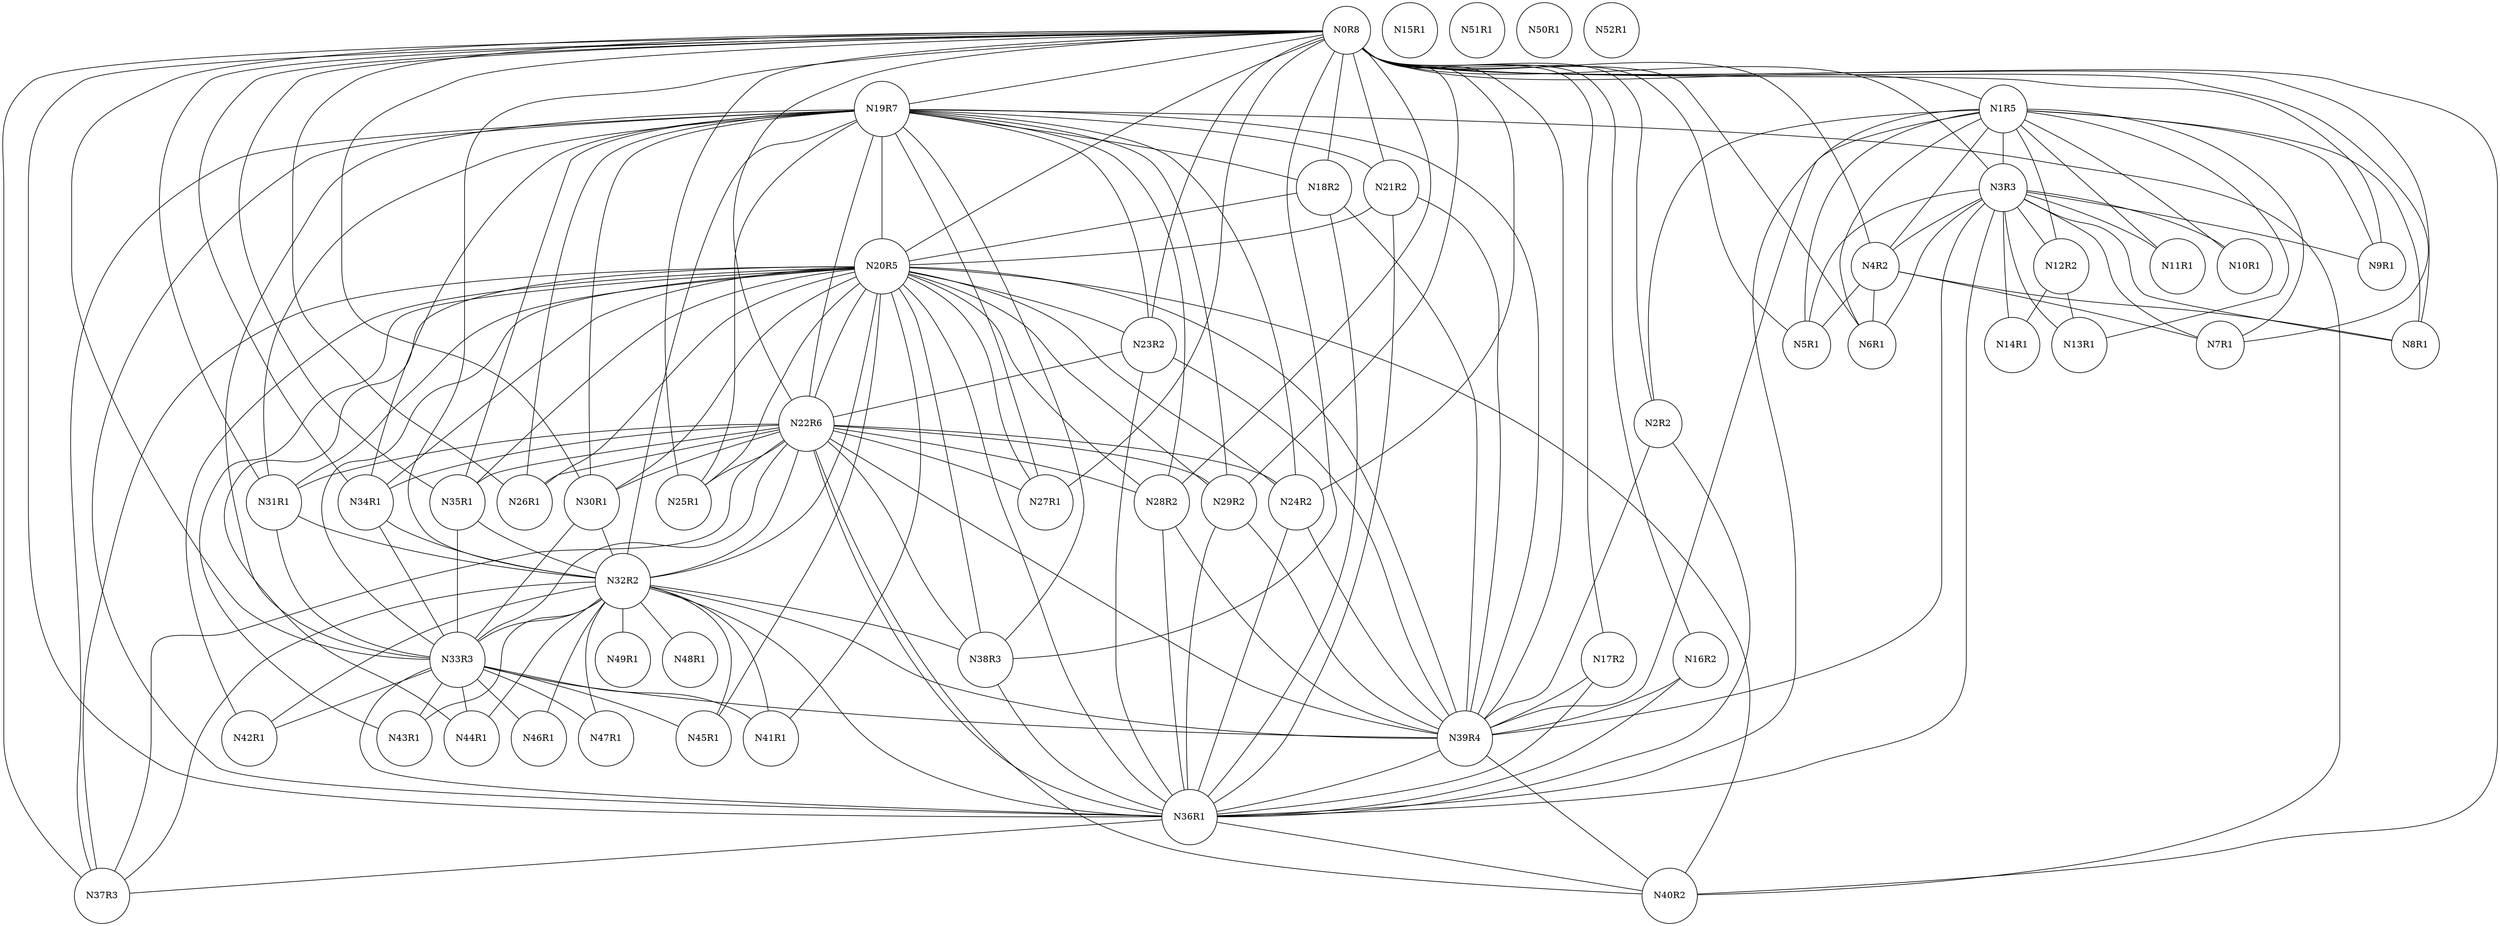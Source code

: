 graph ig {
    node [shape = circle];
    N0R8;
    N1R5;
    N2R2;
    N3R3;
    N4R2;
    N5R1;
    N6R1;
    N7R1;
    N8R1;
    N9R1;
    N10R1;
    N11R1;
    N12R2;
    N13R1;
    N14R1;
    N15R1;
    N17R2;
    N16R2;
    N19R7;
    N18R2;
    N21R2;
    N20R5;
    N23R2;
    N22R6;
    N25R1;
    N24R2;
    N27R1;
    N26R1;
    N29R2;
    N28R2;
    N31R1;
    N30R1;
    N34R1;
    N35R1;
    N32R2;
    N33R3;
    N38R3;
    N39R4;
    N36R1;
    N37R3;
    N42R1;
    N43R1;
    N40R2;
    N41R1;
    N46R1;
    N47R1;
    N44R1;
    N45R1;
    N51R1;
    N50R1;
    N49R1;
    N48R1;
    N52R1;
    N0R8 -- N39R4;
    N0R8 -- N36R1;
    N0R8 -- N33R3;
    N0R8 -- N32R2;
    N0R8 -- N22R6;
    N0R8 -- N20R5;
    N0R8 -- N19R7;
    N0R8 -- N40R2;
    N0R8 -- N37R3;
    N0R8 -- N38R3;
    N0R8 -- N35R1;
    N0R8 -- N34R1;
    N0R8 -- N30R1;
    N0R8 -- N31R1;
    N0R8 -- N28R2;
    N0R8 -- N29R2;
    N0R8 -- N26R1;
    N0R8 -- N27R1;
    N0R8 -- N24R2;
    N0R8 -- N25R1;
    N0R8 -- N23R2;
    N0R8 -- N21R2;
    N0R8 -- N18R2;
    N0R8 -- N16R2;
    N0R8 -- N17R2;
    N0R8 -- N3R3;
    N0R8 -- N1R5;
    N0R8 -- N9R1;
    N0R8 -- N8R1;
    N0R8 -- N7R1;
    N0R8 -- N6R1;
    N0R8 -- N5R1;
    N0R8 -- N4R2;
    N0R8 -- N2R2;
    N1R5 -- N13R1;
    N1R5 -- N12R2;
    N1R5 -- N11R1;
    N1R5 -- N3R3;
    N1R5 -- N36R1;
    N1R5 -- N39R4;
    N1R5 -- N10R1;
    N1R5 -- N9R1;
    N1R5 -- N8R1;
    N1R5 -- N7R1;
    N1R5 -- N6R1;
    N1R5 -- N5R1;
    N1R5 -- N4R2;
    N1R5 -- N2R2;
    N2R2 -- N36R1;
    N2R2 -- N39R4;
    N3R3 -- N14R1;
    N3R3 -- N13R1;
    N3R3 -- N12R2;
    N3R3 -- N11R1;
    N3R3 -- N36R1;
    N3R3 -- N39R4;
    N3R3 -- N10R1;
    N3R3 -- N9R1;
    N3R3 -- N8R1;
    N3R3 -- N7R1;
    N3R3 -- N6R1;
    N3R3 -- N5R1;
    N3R3 -- N4R2;
    N4R2 -- N8R1;
    N4R2 -- N7R1;
    N4R2 -- N6R1;
    N4R2 -- N5R1;
    N12R2 -- N14R1;
    N12R2 -- N13R1;
    N17R2 -- N36R1;
    N17R2 -- N39R4;
    N16R2 -- N36R1;
    N16R2 -- N39R4;
    N19R7 -- N39R4;
    N19R7 -- N36R1;
    N19R7 -- N33R3;
    N19R7 -- N32R2;
    N19R7 -- N22R6;
    N19R7 -- N20R5;
    N19R7 -- N40R2;
    N19R7 -- N37R3;
    N19R7 -- N38R3;
    N19R7 -- N35R1;
    N19R7 -- N34R1;
    N19R7 -- N30R1;
    N19R7 -- N31R1;
    N19R7 -- N28R2;
    N19R7 -- N29R2;
    N19R7 -- N26R1;
    N19R7 -- N27R1;
    N19R7 -- N24R2;
    N19R7 -- N25R1;
    N19R7 -- N23R2;
    N19R7 -- N21R2;
    N19R7 -- N18R2;
    N18R2 -- N20R5;
    N18R2 -- N36R1;
    N18R2 -- N39R4;
    N21R2 -- N36R1;
    N21R2 -- N39R4;
    N21R2 -- N20R5;
    N20R5 -- N45R1;
    N20R5 -- N44R1;
    N20R5 -- N41R1;
    N20R5 -- N33R3;
    N20R5 -- N32R2;
    N20R5 -- N36R1;
    N20R5 -- N39R4;
    N20R5 -- N22R6;
    N20R5 -- N40R2;
    N20R5 -- N43R1;
    N20R5 -- N42R1;
    N20R5 -- N37R3;
    N20R5 -- N38R3;
    N20R5 -- N35R1;
    N20R5 -- N34R1;
    N20R5 -- N30R1;
    N20R5 -- N31R1;
    N20R5 -- N28R2;
    N20R5 -- N29R2;
    N20R5 -- N26R1;
    N20R5 -- N27R1;
    N20R5 -- N24R2;
    N20R5 -- N25R1;
    N20R5 -- N23R2;
    N23R2 -- N36R1;
    N23R2 -- N39R4;
    N23R2 -- N22R6;
    N22R6 -- N32R2;
    N22R6 -- N39R4;
    N22R6 -- N36R1;
    N22R6 -- N33R3;
    N22R6 -- N40R2;
    N22R6 -- N37R3;
    N22R6 -- N38R3;
    N22R6 -- N35R1;
    N22R6 -- N34R1;
    N22R6 -- N30R1;
    N22R6 -- N31R1;
    N22R6 -- N28R2;
    N22R6 -- N29R2;
    N22R6 -- N26R1;
    N22R6 -- N27R1;
    N22R6 -- N24R2;
    N22R6 -- N25R1;
    N24R2 -- N36R1;
    N24R2 -- N39R4;
    N29R2 -- N36R1;
    N29R2 -- N39R4;
    N28R2 -- N36R1;
    N28R2 -- N39R4;
    N31R1 -- N33R3;
    N31R1 -- N32R2;
    N30R1 -- N33R3;
    N30R1 -- N32R2;
    N34R1 -- N33R3;
    N34R1 -- N32R2;
    N35R1 -- N33R3;
    N35R1 -- N32R2;
    N32R2 -- N49R1;
    N32R2 -- N48R1;
    N32R2 -- N47R1;
    N32R2 -- N46R1;
    N32R2 -- N45R1;
    N32R2 -- N44R1;
    N32R2 -- N41R1;
    N32R2 -- N36R1;
    N32R2 -- N33R3;
    N32R2 -- N39R4;
    N32R2 -- N43R1;
    N32R2 -- N42R1;
    N32R2 -- N37R3;
    N32R2 -- N38R3;
    N33R3 -- N47R1;
    N33R3 -- N46R1;
    N33R3 -- N45R1;
    N33R3 -- N44R1;
    N33R3 -- N41R1;
    N33R3 -- N36R1;
    N33R3 -- N39R4;
    N33R3 -- N43R1;
    N33R3 -- N42R1;
    N38R3 -- N36R1;
    N39R4 -- N36R1;
    N39R4 -- N40R2;
    N36R1 -- N40R2;
    N36R1 -- N37R3;
}

